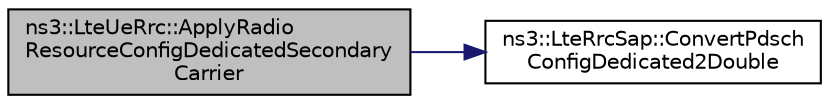 digraph "ns3::LteUeRrc::ApplyRadioResourceConfigDedicatedSecondaryCarrier"
{
 // LATEX_PDF_SIZE
  edge [fontname="Helvetica",fontsize="10",labelfontname="Helvetica",labelfontsize="10"];
  node [fontname="Helvetica",fontsize="10",shape=record];
  rankdir="LR";
  Node1 [label="ns3::LteUeRrc::ApplyRadio\lResourceConfigDedicatedSecondary\lCarrier",height=0.2,width=0.4,color="black", fillcolor="grey75", style="filled", fontcolor="black",tooltip="Apply radio resource config dedicated secondary carrier."];
  Node1 -> Node2 [color="midnightblue",fontsize="10",style="solid",fontname="Helvetica"];
  Node2 [label="ns3::LteRrcSap::ConvertPdsch\lConfigDedicated2Double",height=0.2,width=0.4,color="black", fillcolor="white", style="filled",URL="$classns3_1_1_lte_rrc_sap.html#add6ee85098c06eeb3267175c4628a03a",tooltip="Convert PDSCH config dedicated function."];
}
